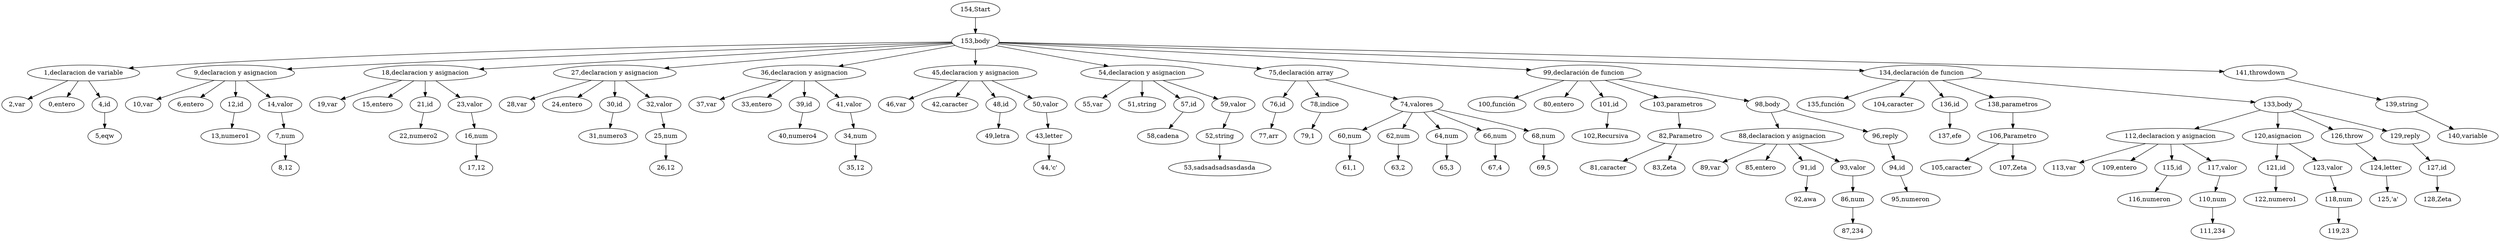 digraph {
"154,Start" -> "153,body";
"153,body" -> "1,declaracion de variable";
"1,declaracion de variable" -> "2,var";
"1,declaracion de variable" -> "0,entero";
"1,declaracion de variable" -> "4,id";
"4,id" -> "5,eqw";
"153,body" -> "9,declaracion y asignacion";
"9,declaracion y asignacion" -> "10,var";
"9,declaracion y asignacion" -> "6,entero";
"9,declaracion y asignacion" -> "12,id";
"12,id" -> "13,numero1";
"9,declaracion y asignacion" -> "14,valor";
"14,valor" -> "7,num";
"7,num" -> "8,12";
"153,body" -> "18,declaracion y asignacion";
"18,declaracion y asignacion" -> "19,var";
"18,declaracion y asignacion" -> "15,entero";
"18,declaracion y asignacion" -> "21,id";
"21,id" -> "22,numero2";
"18,declaracion y asignacion" -> "23,valor";
"23,valor" -> "16,num";
"16,num" -> "17,12";
"153,body" -> "27,declaracion y asignacion";
"27,declaracion y asignacion" -> "28,var";
"27,declaracion y asignacion" -> "24,entero";
"27,declaracion y asignacion" -> "30,id";
"30,id" -> "31,numero3";
"27,declaracion y asignacion" -> "32,valor";
"32,valor" -> "25,num";
"25,num" -> "26,12";
"153,body" -> "36,declaracion y asignacion";
"36,declaracion y asignacion" -> "37,var";
"36,declaracion y asignacion" -> "33,entero";
"36,declaracion y asignacion" -> "39,id";
"39,id" -> "40,numero4";
"36,declaracion y asignacion" -> "41,valor";
"41,valor" -> "34,num";
"34,num" -> "35,12";
"153,body" -> "45,declaracion y asignacion";
"45,declaracion y asignacion" -> "46,var";
"45,declaracion y asignacion" -> "42,caracter";
"45,declaracion y asignacion" -> "48,id";
"48,id" -> "49,letra";
"45,declaracion y asignacion" -> "50,valor";
"50,valor" -> "43,letter";
"43,letter" -> "44,'c'";
"153,body" -> "54,declaracion y asignacion";
"54,declaracion y asignacion" -> "55,var";
"54,declaracion y asignacion" -> "51,string";
"54,declaracion y asignacion" -> "57,id";
"57,id" -> "58,cadena";
"54,declaracion y asignacion" -> "59,valor";
"59,valor" -> "52,string";
"52,string" -> "53,sadsadsadsasdasda";
"153,body" -> "75,declaración array";
"75,declaración array" -> "76,id";
"76,id" -> "77,arr";
"75,declaración array" -> "78,indice";
"78,indice" -> "79,1";
"75,declaración array" -> "74,valores";
"74,valores" -> "60,num";
"60,num" -> "61,1";
"74,valores" -> "62,num";
"62,num" -> "63,2";
"74,valores" -> "64,num";
"64,num" -> "65,3";
"74,valores" -> "66,num";
"66,num" -> "67,4";
"74,valores" -> "68,num";
"68,num" -> "69,5";
"153,body" -> "99,declaración de funcion";
"99,declaración de funcion" -> "100,función";
"99,declaración de funcion" -> "80,entero";
"99,declaración de funcion" -> "101,id";
"101,id" -> "102,Recursiva";
"99,declaración de funcion" -> "103,parametros";
"103,parametros" -> "82,Parametro";
"82,Parametro" -> "81,caracter";
"82,Parametro" -> "83,Zeta";
"99,declaración de funcion" -> "98,body";
"98,body" -> "88,declaracion y asignacion";
"88,declaracion y asignacion" -> "89,var";
"88,declaracion y asignacion" -> "85,entero";
"88,declaracion y asignacion" -> "91,id";
"91,id" -> "92,awa";
"88,declaracion y asignacion" -> "93,valor";
"93,valor" -> "86,num";
"86,num" -> "87,234";
"98,body" -> "96,reply";
"96,reply" -> "94,id";
"94,id" -> "95,numeron";
"153,body" -> "134,declaración de funcion";
"134,declaración de funcion" -> "135,función";
"134,declaración de funcion" -> "104,caracter";
"134,declaración de funcion" -> "136,id";
"136,id" -> "137,efe";
"134,declaración de funcion" -> "138,parametros";
"138,parametros" -> "106,Parametro";
"106,Parametro" -> "105,caracter";
"106,Parametro" -> "107,Zeta";
"134,declaración de funcion" -> "133,body";
"133,body" -> "112,declaracion y asignacion";
"112,declaracion y asignacion" -> "113,var";
"112,declaracion y asignacion" -> "109,entero";
"112,declaracion y asignacion" -> "115,id";
"115,id" -> "116,numeron";
"112,declaracion y asignacion" -> "117,valor";
"117,valor" -> "110,num";
"110,num" -> "111,234";
"133,body" -> "120,asignacion";
"120,asignacion" -> "121,id";
"121,id" -> "122,numero1";
"120,asignacion" -> "123,valor";
"123,valor" -> "118,num";
"118,num" -> "119,23";
"133,body" -> "126,throw";
"126,throw" -> "124,letter";
"124,letter" -> "125,'a'";
"133,body" -> "129,reply";
"129,reply" -> "127,id";
"127,id" -> "128,Zeta";
"153,body" -> "141,throwdown";
"141,throwdown" -> "139,string";
"139,string" -> "140,variable";

}
